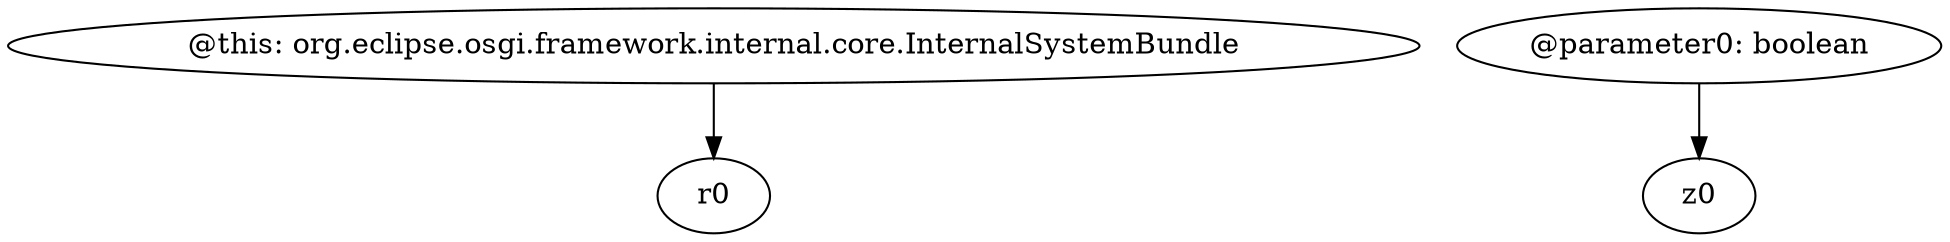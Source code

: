 digraph g {
0[label="@this: org.eclipse.osgi.framework.internal.core.InternalSystemBundle"]
1[label="r0"]
0->1[label=""]
2[label="@parameter0: boolean"]
3[label="z0"]
2->3[label=""]
}